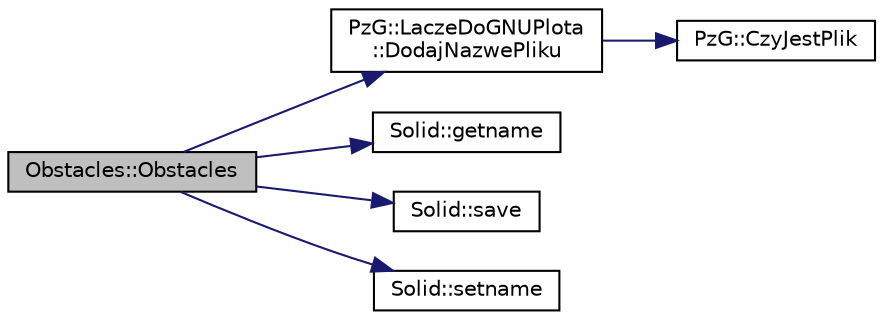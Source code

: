 digraph "Obstacles::Obstacles"
{
 // LATEX_PDF_SIZE
  edge [fontname="Helvetica",fontsize="10",labelfontname="Helvetica",labelfontsize="10"];
  node [fontname="Helvetica",fontsize="10",shape=record];
  rankdir="LR";
  Node1 [label="Obstacles::Obstacles",height=0.2,width=0.4,color="black", fillcolor="grey75", style="filled", fontcolor="black",tooltip=" "];
  Node1 -> Node2 [color="midnightblue",fontsize="10",style="solid",fontname="Helvetica"];
  Node2 [label="PzG::LaczeDoGNUPlota\l::DodajNazwePliku",height=0.2,width=0.4,color="black", fillcolor="white", style="filled",URL="$class_pz_g_1_1_lacze_do_g_n_u_plota.html#a34bd48f57c0fd69c12bf4127a1cacd8f",tooltip="Dodaje nazwę pliku."];
  Node2 -> Node3 [color="midnightblue",fontsize="10",style="solid",fontname="Helvetica"];
  Node3 [label="PzG::CzyJestPlik",height=0.2,width=0.4,color="black", fillcolor="white", style="filled",URL="$namespace_pz_g.html#ae1ae4d36f66c77879380ba73da8e20e3",tooltip=" "];
  Node1 -> Node4 [color="midnightblue",fontsize="10",style="solid",fontname="Helvetica"];
  Node4 [label="Solid::getname",height=0.2,width=0.4,color="black", fillcolor="white", style="filled",URL="$class_solid.html#a841f254903ac1f73a0f473d820621dcf",tooltip=" "];
  Node1 -> Node5 [color="midnightblue",fontsize="10",style="solid",fontname="Helvetica"];
  Node5 [label="Solid::save",height=0.2,width=0.4,color="black", fillcolor="white", style="filled",URL="$class_solid.html#ab34e84803e8397bc408fc1b3f9ab3a01",tooltip=" "];
  Node1 -> Node6 [color="midnightblue",fontsize="10",style="solid",fontname="Helvetica"];
  Node6 [label="Solid::setname",height=0.2,width=0.4,color="black", fillcolor="white", style="filled",URL="$class_solid.html#afc2db717aa74a8bb8813b07655c1f2b7",tooltip=" "];
}
